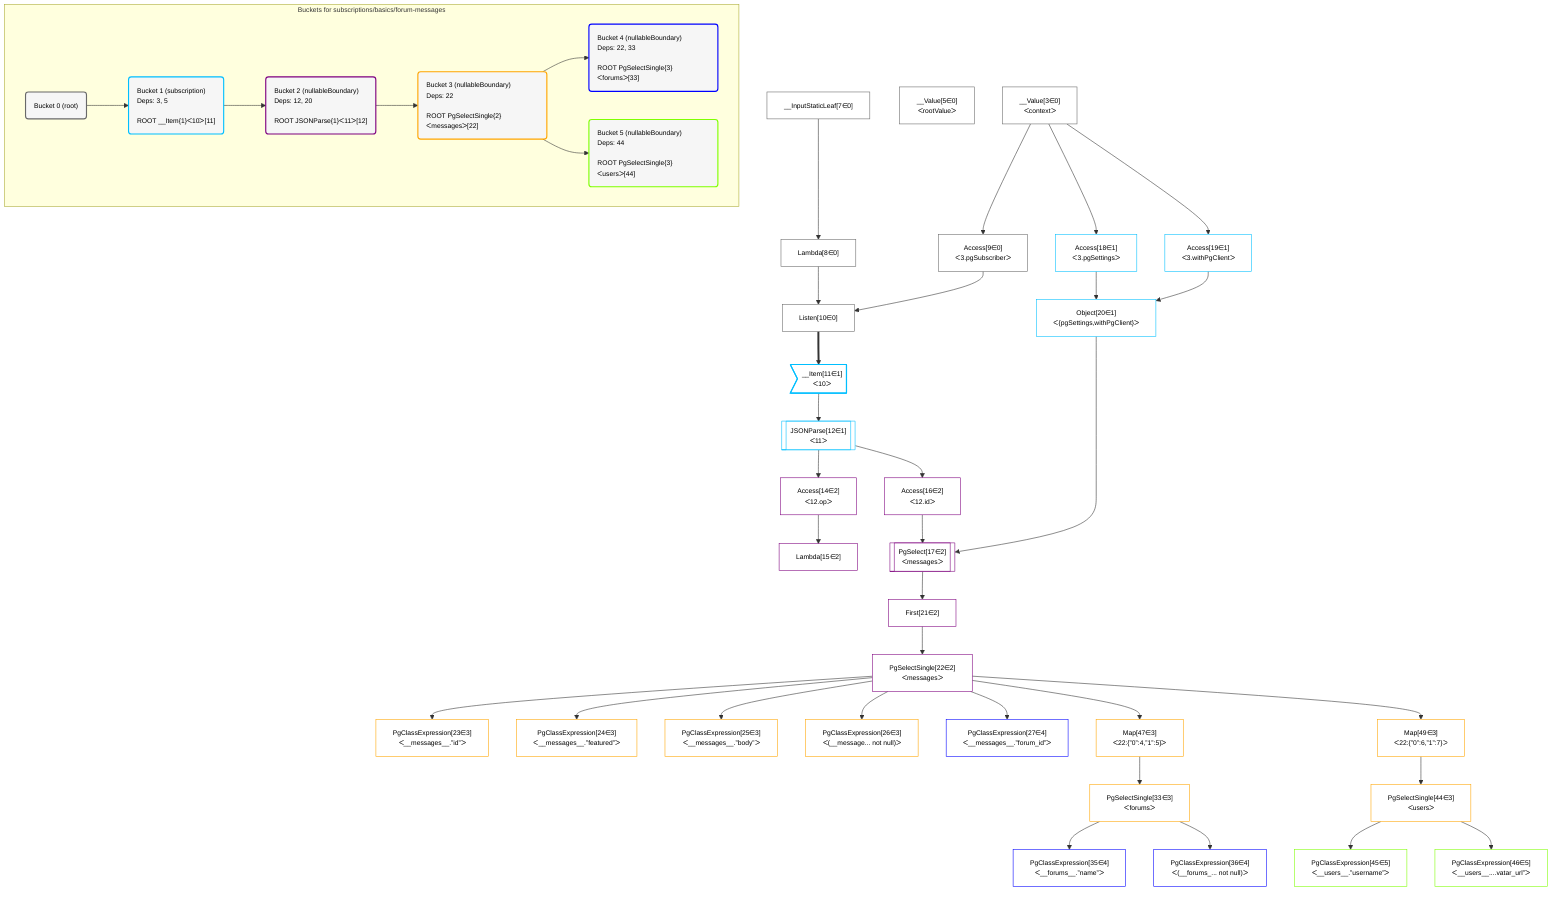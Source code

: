 %%{init: {'themeVariables': { 'fontSize': '12px'}}}%%
graph TD
    classDef path fill:#eee,stroke:#000,color:#000
    classDef plan fill:#fff,stroke-width:1px,color:#000
    classDef itemplan fill:#fff,stroke-width:2px,color:#000
    classDef sideeffectplan fill:#f00,stroke-width:2px,color:#000
    classDef bucket fill:#f6f6f6,color:#000,stroke-width:2px,text-align:left


    %% define steps
    __Value3["__Value[3∈0]<br />ᐸcontextᐳ"]:::plan
    __Value5["__Value[5∈0]<br />ᐸrootValueᐳ"]:::plan
    __InputStaticLeaf7["__InputStaticLeaf[7∈0]"]:::plan
    Lambda8["Lambda[8∈0]"]:::plan
    Access9["Access[9∈0]<br />ᐸ3.pgSubscriberᐳ"]:::plan
    Listen10["Listen[10∈0]"]:::plan
    __Item11>"__Item[11∈1]<br />ᐸ10ᐳ"]:::itemplan
    JSONParse12[["JSONParse[12∈1]<br />ᐸ11ᐳ"]]:::plan
    Access14["Access[14∈2]<br />ᐸ12.opᐳ"]:::plan
    Lambda15["Lambda[15∈2]"]:::plan
    Access16["Access[16∈2]<br />ᐸ12.idᐳ"]:::plan
    Access18["Access[18∈1]<br />ᐸ3.pgSettingsᐳ"]:::plan
    Access19["Access[19∈1]<br />ᐸ3.withPgClientᐳ"]:::plan
    Object20["Object[20∈1]<br />ᐸ{pgSettings,withPgClient}ᐳ"]:::plan
    PgSelect17[["PgSelect[17∈2]<br />ᐸmessagesᐳ"]]:::plan
    First21["First[21∈2]"]:::plan
    PgSelectSingle22["PgSelectSingle[22∈2]<br />ᐸmessagesᐳ"]:::plan
    PgClassExpression23["PgClassExpression[23∈3]<br />ᐸ__messages__.”id”ᐳ"]:::plan
    PgClassExpression24["PgClassExpression[24∈3]<br />ᐸ__messages__.”featured”ᐳ"]:::plan
    PgClassExpression25["PgClassExpression[25∈3]<br />ᐸ__messages__.”body”ᐳ"]:::plan
    PgClassExpression26["PgClassExpression[26∈3]<br />ᐸ(__message... not null)ᐳ"]:::plan
    PgClassExpression27["PgClassExpression[27∈4]<br />ᐸ__messages__.”forum_id”ᐳ"]:::plan
    Map47["Map[47∈3]<br />ᐸ22:{”0”:4,”1”:5}ᐳ"]:::plan
    PgSelectSingle33["PgSelectSingle[33∈3]<br />ᐸforumsᐳ"]:::plan
    PgClassExpression35["PgClassExpression[35∈4]<br />ᐸ__forums__.”name”ᐳ"]:::plan
    PgClassExpression36["PgClassExpression[36∈4]<br />ᐸ(__forums_... not null)ᐳ"]:::plan
    Map49["Map[49∈3]<br />ᐸ22:{”0”:6,”1”:7}ᐳ"]:::plan
    PgSelectSingle44["PgSelectSingle[44∈3]<br />ᐸusersᐳ"]:::plan
    PgClassExpression45["PgClassExpression[45∈5]<br />ᐸ__users__.”username”ᐳ"]:::plan
    PgClassExpression46["PgClassExpression[46∈5]<br />ᐸ__users__....vatar_url”ᐳ"]:::plan

    %% plan dependencies
    __InputStaticLeaf7 --> Lambda8
    __Value3 --> Access9
    Access9 & Lambda8 --> Listen10
    Listen10 ==> __Item11
    __Item11 --> JSONParse12
    JSONParse12 --> Access14
    Access14 --> Lambda15
    JSONParse12 --> Access16
    __Value3 --> Access18
    __Value3 --> Access19
    Access18 & Access19 --> Object20
    Object20 & Access16 --> PgSelect17
    PgSelect17 --> First21
    First21 --> PgSelectSingle22
    PgSelectSingle22 --> PgClassExpression23
    PgSelectSingle22 --> PgClassExpression24
    PgSelectSingle22 --> PgClassExpression25
    PgSelectSingle22 --> PgClassExpression26
    PgSelectSingle22 --> PgClassExpression27
    PgSelectSingle22 --> Map47
    Map47 --> PgSelectSingle33
    PgSelectSingle33 --> PgClassExpression35
    PgSelectSingle33 --> PgClassExpression36
    PgSelectSingle22 --> Map49
    Map49 --> PgSelectSingle44
    PgSelectSingle44 --> PgClassExpression45
    PgSelectSingle44 --> PgClassExpression46

    subgraph "Buckets for subscriptions/basics/forum-messages"
    Bucket0("Bucket 0 (root)"):::bucket
    classDef bucket0 stroke:#696969
    class Bucket0,__Value3,__Value5,__InputStaticLeaf7,Lambda8,Access9,Listen10 bucket0
    Bucket1("Bucket 1 (subscription)<br />Deps: 3, 5<br /><br />ROOT __Item{1}ᐸ10ᐳ[11]"):::bucket
    classDef bucket1 stroke:#00bfff
    class Bucket1,__Item11,JSONParse12,Access18,Access19,Object20 bucket1
    Bucket2("Bucket 2 (nullableBoundary)<br />Deps: 12, 20<br /><br />ROOT JSONParse{1}ᐸ11ᐳ[12]"):::bucket
    classDef bucket2 stroke:#7f007f
    class Bucket2,Access14,Lambda15,Access16,PgSelect17,First21,PgSelectSingle22 bucket2
    Bucket3("Bucket 3 (nullableBoundary)<br />Deps: 22<br /><br />ROOT PgSelectSingle{2}ᐸmessagesᐳ[22]"):::bucket
    classDef bucket3 stroke:#ffa500
    class Bucket3,PgClassExpression23,PgClassExpression24,PgClassExpression25,PgClassExpression26,PgSelectSingle33,PgSelectSingle44,Map47,Map49 bucket3
    Bucket4("Bucket 4 (nullableBoundary)<br />Deps: 22, 33<br /><br />ROOT PgSelectSingle{3}ᐸforumsᐳ[33]"):::bucket
    classDef bucket4 stroke:#0000ff
    class Bucket4,PgClassExpression27,PgClassExpression35,PgClassExpression36 bucket4
    Bucket5("Bucket 5 (nullableBoundary)<br />Deps: 44<br /><br />ROOT PgSelectSingle{3}ᐸusersᐳ[44]"):::bucket
    classDef bucket5 stroke:#7fff00
    class Bucket5,PgClassExpression45,PgClassExpression46 bucket5
    Bucket0 --> Bucket1
    Bucket1 --> Bucket2
    Bucket2 --> Bucket3
    Bucket3 --> Bucket4 & Bucket5
    end